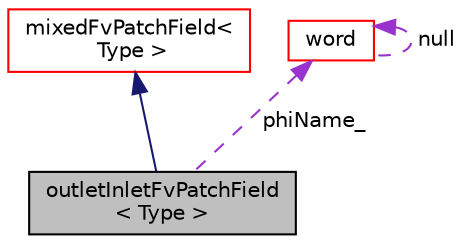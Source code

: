 digraph "outletInletFvPatchField&lt; Type &gt;"
{
  bgcolor="transparent";
  edge [fontname="Helvetica",fontsize="10",labelfontname="Helvetica",labelfontsize="10"];
  node [fontname="Helvetica",fontsize="10",shape=record];
  Node1 [label="outletInletFvPatchField\l\< Type \>",height=0.2,width=0.4,color="black", fillcolor="grey75", style="filled", fontcolor="black"];
  Node2 -> Node1 [dir="back",color="midnightblue",fontsize="10",style="solid",fontname="Helvetica"];
  Node2 [label="mixedFvPatchField\<\l Type \>",height=0.2,width=0.4,color="red",URL="$a01517.html",tooltip="This boundary condition provides a base class for &#39;mixed&#39; type boundary conditions, i.e. conditions that mix fixed value and patch-normal gradient conditions. "];
  Node3 -> Node1 [dir="back",color="darkorchid3",fontsize="10",style="dashed",label=" phiName_" ,fontname="Helvetica"];
  Node3 [label="word",height=0.2,width=0.4,color="red",URL="$a02887.html",tooltip="A class for handling words, derived from string. "];
  Node3 -> Node3 [dir="back",color="darkorchid3",fontsize="10",style="dashed",label=" null" ,fontname="Helvetica"];
}

